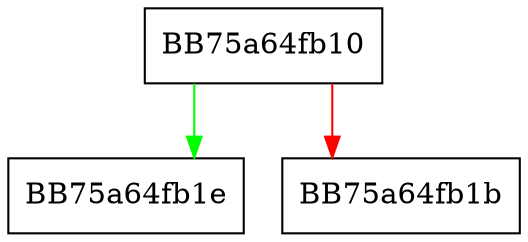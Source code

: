 digraph scan_vbasic32_alternate {
  node [shape="box"];
  graph [splines=ortho];
  BB75a64fb10 -> BB75a64fb1e [color="green"];
  BB75a64fb10 -> BB75a64fb1b [color="red"];
}